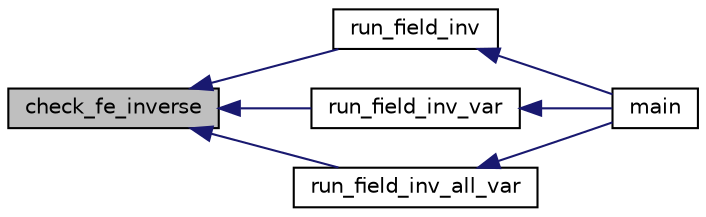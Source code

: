 digraph "check_fe_inverse"
{
  edge [fontname="Helvetica",fontsize="10",labelfontname="Helvetica",labelfontsize="10"];
  node [fontname="Helvetica",fontsize="10",shape=record];
  rankdir="LR";
  Node22 [label="check_fe_inverse",height=0.2,width=0.4,color="black", fillcolor="grey75", style="filled", fontcolor="black"];
  Node22 -> Node23 [dir="back",color="midnightblue",fontsize="10",style="solid",fontname="Helvetica"];
  Node23 [label="run_field_inv",height=0.2,width=0.4,color="black", fillcolor="white", style="filled",URL="$d5/d7f/tests_8c.html#ad636c10e982fafdb8f6ddeb3d1424b2d"];
  Node23 -> Node24 [dir="back",color="midnightblue",fontsize="10",style="solid",fontname="Helvetica"];
  Node24 [label="main",height=0.2,width=0.4,color="black", fillcolor="white", style="filled",URL="$d5/d7f/tests_8c.html#a3c04138a5bfe5d72780bb7e82a18e627"];
  Node22 -> Node25 [dir="back",color="midnightblue",fontsize="10",style="solid",fontname="Helvetica"];
  Node25 [label="run_field_inv_var",height=0.2,width=0.4,color="black", fillcolor="white", style="filled",URL="$d5/d7f/tests_8c.html#ad83214628412557c86e3c1d01270c83a"];
  Node25 -> Node24 [dir="back",color="midnightblue",fontsize="10",style="solid",fontname="Helvetica"];
  Node22 -> Node26 [dir="back",color="midnightblue",fontsize="10",style="solid",fontname="Helvetica"];
  Node26 [label="run_field_inv_all_var",height=0.2,width=0.4,color="black", fillcolor="white", style="filled",URL="$d5/d7f/tests_8c.html#afb738ef4c7077ce703c56beefcb29653"];
  Node26 -> Node24 [dir="back",color="midnightblue",fontsize="10",style="solid",fontname="Helvetica"];
}
